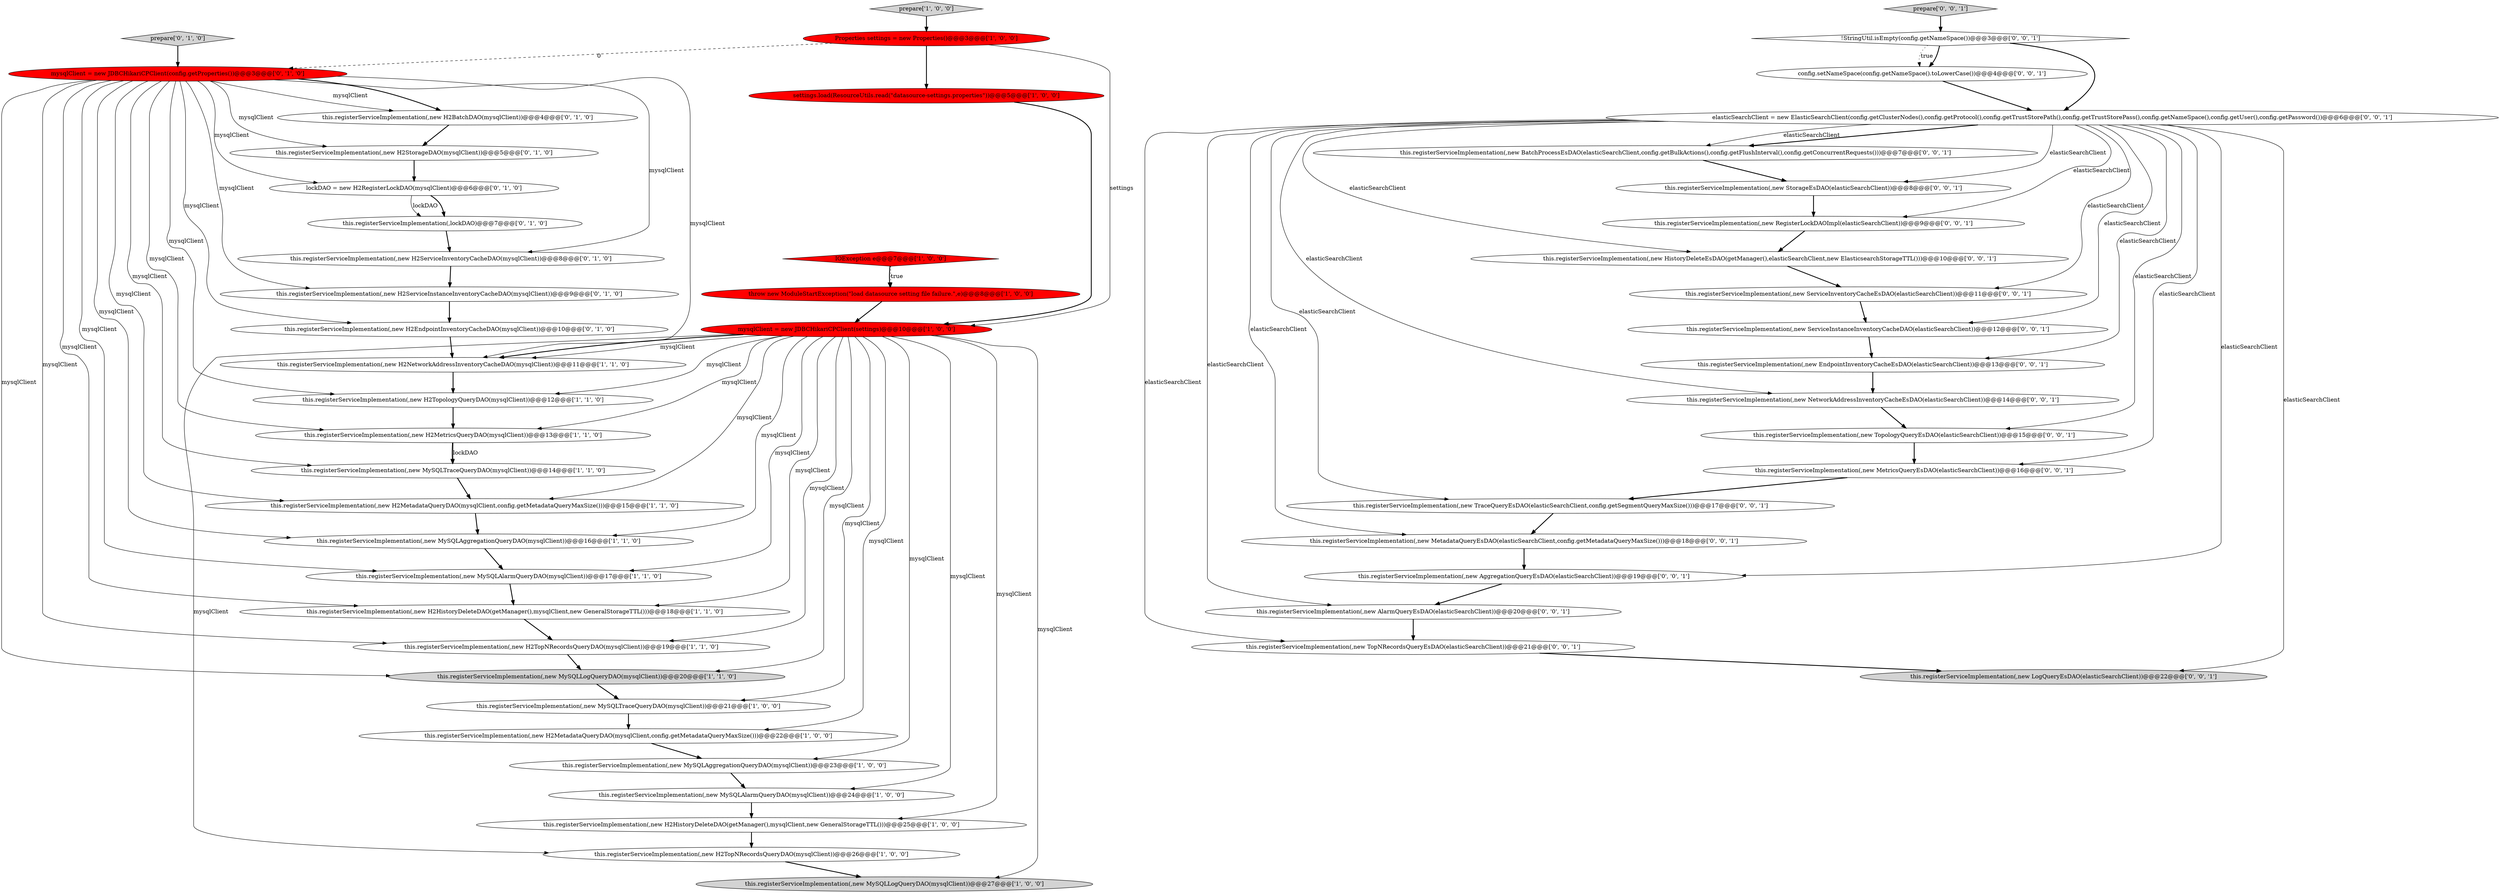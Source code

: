 digraph {
16 [style = filled, label = "this.registerServiceImplementation(,new MySQLLogQueryDAO(mysqlClient))@@@20@@@['1', '1', '0']", fillcolor = lightgray, shape = ellipse image = "AAA0AAABBB1BBB"];
47 [style = filled, label = "this.registerServiceImplementation(,new TopNRecordsQueryEsDAO(elasticSearchClient))@@@21@@@['0', '0', '1']", fillcolor = white, shape = ellipse image = "AAA0AAABBB3BBB"];
7 [style = filled, label = "this.registerServiceImplementation(,new MySQLTraceQueryDAO(mysqlClient))@@@21@@@['1', '0', '0']", fillcolor = white, shape = ellipse image = "AAA0AAABBB1BBB"];
11 [style = filled, label = "prepare['1', '0', '0']", fillcolor = lightgray, shape = diamond image = "AAA0AAABBB1BBB"];
24 [style = filled, label = "mysqlClient = new JDBCHikariCPClient(config.getProperties())@@@3@@@['0', '1', '0']", fillcolor = red, shape = ellipse image = "AAA1AAABBB2BBB"];
23 [style = filled, label = "prepare['0', '1', '0']", fillcolor = lightgray, shape = diamond image = "AAA0AAABBB2BBB"];
43 [style = filled, label = "this.registerServiceImplementation(,new ServiceInstanceInventoryCacheDAO(elasticSearchClient))@@@12@@@['0', '0', '1']", fillcolor = white, shape = ellipse image = "AAA0AAABBB3BBB"];
21 [style = filled, label = "this.registerServiceImplementation(,new H2MetadataQueryDAO(mysqlClient,config.getMetadataQueryMaxSize()))@@@22@@@['1', '0', '0']", fillcolor = white, shape = ellipse image = "AAA0AAABBB1BBB"];
41 [style = filled, label = "this.registerServiceImplementation(,new ServiceInventoryCacheEsDAO(elasticSearchClient))@@@11@@@['0', '0', '1']", fillcolor = white, shape = ellipse image = "AAA0AAABBB3BBB"];
9 [style = filled, label = "this.registerServiceImplementation(,new MySQLAggregationQueryDAO(mysqlClient))@@@16@@@['1', '1', '0']", fillcolor = white, shape = ellipse image = "AAA0AAABBB1BBB"];
5 [style = filled, label = "this.registerServiceImplementation(,new H2TopologyQueryDAO(mysqlClient))@@@12@@@['1', '1', '0']", fillcolor = white, shape = ellipse image = "AAA0AAABBB1BBB"];
29 [style = filled, label = "this.registerServiceImplementation(,new H2EndpointInventoryCacheDAO(mysqlClient))@@@10@@@['0', '1', '0']", fillcolor = white, shape = ellipse image = "AAA0AAABBB2BBB"];
37 [style = filled, label = "this.registerServiceImplementation(,new RegisterLockDAOImpl(elasticSearchClient))@@@9@@@['0', '0', '1']", fillcolor = white, shape = ellipse image = "AAA0AAABBB3BBB"];
40 [style = filled, label = "this.registerServiceImplementation(,new StorageEsDAO(elasticSearchClient))@@@8@@@['0', '0', '1']", fillcolor = white, shape = ellipse image = "AAA0AAABBB3BBB"];
45 [style = filled, label = "this.registerServiceImplementation(,new EndpointInventoryCacheEsDAO(elasticSearchClient))@@@13@@@['0', '0', '1']", fillcolor = white, shape = ellipse image = "AAA0AAABBB3BBB"];
13 [style = filled, label = "this.registerServiceImplementation(,new H2HistoryDeleteDAO(getManager(),mysqlClient,new GeneralStorageTTL()))@@@18@@@['1', '1', '0']", fillcolor = white, shape = ellipse image = "AAA0AAABBB1BBB"];
18 [style = filled, label = "throw new ModuleStartException(\"load datasource setting file failure.\",e)@@@8@@@['1', '0', '0']", fillcolor = red, shape = ellipse image = "AAA1AAABBB1BBB"];
15 [style = filled, label = "this.registerServiceImplementation(,new MySQLLogQueryDAO(mysqlClient))@@@27@@@['1', '0', '0']", fillcolor = lightgray, shape = ellipse image = "AAA0AAABBB1BBB"];
49 [style = filled, label = "this.registerServiceImplementation(,new MetadataQueryEsDAO(elasticSearchClient,config.getMetadataQueryMaxSize()))@@@18@@@['0', '0', '1']", fillcolor = white, shape = ellipse image = "AAA0AAABBB3BBB"];
51 [style = filled, label = "this.registerServiceImplementation(,new TopologyQueryEsDAO(elasticSearchClient))@@@15@@@['0', '0', '1']", fillcolor = white, shape = ellipse image = "AAA0AAABBB3BBB"];
48 [style = filled, label = "this.registerServiceImplementation(,new TraceQueryEsDAO(elasticSearchClient,config.getSegmentQueryMaxSize()))@@@17@@@['0', '0', '1']", fillcolor = white, shape = ellipse image = "AAA0AAABBB3BBB"];
19 [style = filled, label = "IOException e@@@7@@@['1', '0', '0']", fillcolor = red, shape = diamond image = "AAA1AAABBB1BBB"];
46 [style = filled, label = "this.registerServiceImplementation(,new LogQueryEsDAO(elasticSearchClient))@@@22@@@['0', '0', '1']", fillcolor = lightgray, shape = ellipse image = "AAA0AAABBB3BBB"];
17 [style = filled, label = "this.registerServiceImplementation(,new MySQLAlarmQueryDAO(mysqlClient))@@@24@@@['1', '0', '0']", fillcolor = white, shape = ellipse image = "AAA0AAABBB1BBB"];
36 [style = filled, label = "this.registerServiceImplementation(,new AggregationQueryEsDAO(elasticSearchClient))@@@19@@@['0', '0', '1']", fillcolor = white, shape = ellipse image = "AAA0AAABBB3BBB"];
31 [style = filled, label = "this.registerServiceImplementation(,new H2StorageDAO(mysqlClient))@@@5@@@['0', '1', '0']", fillcolor = white, shape = ellipse image = "AAA0AAABBB2BBB"];
10 [style = filled, label = "this.registerServiceImplementation(,new H2MetadataQueryDAO(mysqlClient,config.getMetadataQueryMaxSize()))@@@15@@@['1', '1', '0']", fillcolor = white, shape = ellipse image = "AAA0AAABBB1BBB"];
50 [style = filled, label = "this.registerServiceImplementation(,new NetworkAddressInventoryCacheEsDAO(elasticSearchClient))@@@14@@@['0', '0', '1']", fillcolor = white, shape = ellipse image = "AAA0AAABBB3BBB"];
34 [style = filled, label = "this.registerServiceImplementation(,new BatchProcessEsDAO(elasticSearchClient,config.getBulkActions(),config.getFlushInterval(),config.getConcurrentRequests()))@@@7@@@['0', '0', '1']", fillcolor = white, shape = ellipse image = "AAA0AAABBB3BBB"];
6 [style = filled, label = "this.registerServiceImplementation(,new MySQLAlarmQueryDAO(mysqlClient))@@@17@@@['1', '1', '0']", fillcolor = white, shape = ellipse image = "AAA0AAABBB1BBB"];
35 [style = filled, label = "this.registerServiceImplementation(,new MetricsQueryEsDAO(elasticSearchClient))@@@16@@@['0', '0', '1']", fillcolor = white, shape = ellipse image = "AAA0AAABBB3BBB"];
20 [style = filled, label = "this.registerServiceImplementation(,new H2NetworkAddressInventoryCacheDAO(mysqlClient))@@@11@@@['1', '1', '0']", fillcolor = white, shape = ellipse image = "AAA0AAABBB1BBB"];
27 [style = filled, label = "this.registerServiceImplementation(,lockDAO)@@@7@@@['0', '1', '0']", fillcolor = white, shape = ellipse image = "AAA0AAABBB2BBB"];
14 [style = filled, label = "this.registerServiceImplementation(,new H2TopNRecordsQueryDAO(mysqlClient))@@@19@@@['1', '1', '0']", fillcolor = white, shape = ellipse image = "AAA0AAABBB1BBB"];
4 [style = filled, label = "settings.load(ResourceUtils.read(\"datasource-settings.properties\"))@@@5@@@['1', '0', '0']", fillcolor = red, shape = ellipse image = "AAA1AAABBB1BBB"];
26 [style = filled, label = "this.registerServiceImplementation(,new H2ServiceInstanceInventoryCacheDAO(mysqlClient))@@@9@@@['0', '1', '0']", fillcolor = white, shape = ellipse image = "AAA0AAABBB2BBB"];
3 [style = filled, label = "this.registerServiceImplementation(,new MySQLTraceQueryDAO(mysqlClient))@@@14@@@['1', '1', '0']", fillcolor = white, shape = ellipse image = "AAA0AAABBB1BBB"];
22 [style = filled, label = "Properties settings = new Properties()@@@3@@@['1', '0', '0']", fillcolor = red, shape = ellipse image = "AAA1AAABBB1BBB"];
42 [style = filled, label = "this.registerServiceImplementation(,new HistoryDeleteEsDAO(getManager(),elasticSearchClient,new ElasticsearchStorageTTL()))@@@10@@@['0', '0', '1']", fillcolor = white, shape = ellipse image = "AAA0AAABBB3BBB"];
12 [style = filled, label = "mysqlClient = new JDBCHikariCPClient(settings)@@@10@@@['1', '0', '0']", fillcolor = red, shape = ellipse image = "AAA1AAABBB1BBB"];
44 [style = filled, label = "this.registerServiceImplementation(,new AlarmQueryEsDAO(elasticSearchClient))@@@20@@@['0', '0', '1']", fillcolor = white, shape = ellipse image = "AAA0AAABBB3BBB"];
2 [style = filled, label = "this.registerServiceImplementation(,new H2MetricsQueryDAO(mysqlClient))@@@13@@@['1', '1', '0']", fillcolor = white, shape = ellipse image = "AAA0AAABBB1BBB"];
33 [style = filled, label = "config.setNameSpace(config.getNameSpace().toLowerCase())@@@4@@@['0', '0', '1']", fillcolor = white, shape = ellipse image = "AAA0AAABBB3BBB"];
39 [style = filled, label = "prepare['0', '0', '1']", fillcolor = lightgray, shape = diamond image = "AAA0AAABBB3BBB"];
8 [style = filled, label = "this.registerServiceImplementation(,new H2TopNRecordsQueryDAO(mysqlClient))@@@26@@@['1', '0', '0']", fillcolor = white, shape = ellipse image = "AAA0AAABBB1BBB"];
1 [style = filled, label = "this.registerServiceImplementation(,new H2HistoryDeleteDAO(getManager(),mysqlClient,new GeneralStorageTTL()))@@@25@@@['1', '0', '0']", fillcolor = white, shape = ellipse image = "AAA0AAABBB1BBB"];
25 [style = filled, label = "lockDAO = new H2RegisterLockDAO(mysqlClient)@@@6@@@['0', '1', '0']", fillcolor = white, shape = ellipse image = "AAA0AAABBB2BBB"];
38 [style = filled, label = "elasticSearchClient = new ElasticSearchClient(config.getClusterNodes(),config.getProtocol(),config.getTrustStorePath(),config.getTrustStorePass(),config.getNameSpace(),config.getUser(),config.getPassword())@@@6@@@['0', '0', '1']", fillcolor = white, shape = ellipse image = "AAA0AAABBB3BBB"];
28 [style = filled, label = "this.registerServiceImplementation(,new H2ServiceInventoryCacheDAO(mysqlClient))@@@8@@@['0', '1', '0']", fillcolor = white, shape = ellipse image = "AAA0AAABBB2BBB"];
30 [style = filled, label = "this.registerServiceImplementation(,new H2BatchDAO(mysqlClient))@@@4@@@['0', '1', '0']", fillcolor = white, shape = ellipse image = "AAA0AAABBB2BBB"];
0 [style = filled, label = "this.registerServiceImplementation(,new MySQLAggregationQueryDAO(mysqlClient))@@@23@@@['1', '0', '0']", fillcolor = white, shape = ellipse image = "AAA0AAABBB1BBB"];
32 [style = filled, label = "!StringUtil.isEmpty(config.getNameSpace())@@@3@@@['0', '0', '1']", fillcolor = white, shape = diamond image = "AAA0AAABBB3BBB"];
35->48 [style = bold, label=""];
42->41 [style = bold, label=""];
27->28 [style = bold, label=""];
16->7 [style = bold, label=""];
24->5 [style = solid, label="mysqlClient"];
24->30 [style = solid, label="mysqlClient"];
9->6 [style = bold, label=""];
24->30 [style = bold, label=""];
22->4 [style = bold, label=""];
24->20 [style = solid, label="mysqlClient"];
38->40 [style = solid, label="elasticSearchClient"];
24->13 [style = solid, label="mysqlClient"];
38->41 [style = solid, label="elasticSearchClient"];
38->47 [style = solid, label="elasticSearchClient"];
24->9 [style = solid, label="mysqlClient"];
44->47 [style = bold, label=""];
38->45 [style = solid, label="elasticSearchClient"];
13->14 [style = bold, label=""];
49->36 [style = bold, label=""];
40->37 [style = bold, label=""];
14->16 [style = bold, label=""];
19->18 [style = bold, label=""];
48->49 [style = bold, label=""];
38->46 [style = solid, label="elasticSearchClient"];
21->0 [style = bold, label=""];
36->44 [style = bold, label=""];
0->17 [style = bold, label=""];
24->31 [style = solid, label="mysqlClient"];
18->12 [style = bold, label=""];
24->14 [style = solid, label="mysqlClient"];
12->10 [style = solid, label="mysqlClient"];
51->35 [style = bold, label=""];
12->20 [style = solid, label="mysqlClient"];
12->13 [style = solid, label="mysqlClient"];
43->45 [style = bold, label=""];
38->50 [style = solid, label="elasticSearchClient"];
12->2 [style = solid, label="mysqlClient"];
38->49 [style = solid, label="elasticSearchClient"];
38->44 [style = solid, label="elasticSearchClient"];
38->36 [style = solid, label="elasticSearchClient"];
25->27 [style = bold, label=""];
3->10 [style = bold, label=""];
29->20 [style = bold, label=""];
2->3 [style = solid, label="lockDAO"];
24->2 [style = solid, label="mysqlClient"];
38->37 [style = solid, label="elasticSearchClient"];
12->1 [style = solid, label="mysqlClient"];
12->7 [style = solid, label="mysqlClient"];
12->17 [style = solid, label="mysqlClient"];
41->43 [style = bold, label=""];
12->21 [style = solid, label="mysqlClient"];
12->9 [style = solid, label="mysqlClient"];
31->25 [style = bold, label=""];
1->8 [style = bold, label=""];
8->15 [style = bold, label=""];
17->1 [style = bold, label=""];
34->40 [style = bold, label=""];
38->35 [style = solid, label="elasticSearchClient"];
2->3 [style = bold, label=""];
12->14 [style = solid, label="mysqlClient"];
19->18 [style = dotted, label="true"];
12->20 [style = bold, label=""];
12->16 [style = solid, label="mysqlClient"];
28->26 [style = bold, label=""];
24->28 [style = solid, label="mysqlClient"];
25->27 [style = solid, label="lockDAO"];
38->42 [style = solid, label="elasticSearchClient"];
32->33 [style = bold, label=""];
32->33 [style = dotted, label="true"];
22->24 [style = dashed, label="0"];
12->6 [style = solid, label="mysqlClient"];
12->5 [style = solid, label="mysqlClient"];
24->26 [style = solid, label="mysqlClient"];
30->31 [style = bold, label=""];
6->13 [style = bold, label=""];
39->32 [style = bold, label=""];
38->34 [style = bold, label=""];
24->3 [style = solid, label="mysqlClient"];
11->22 [style = bold, label=""];
12->8 [style = solid, label="mysqlClient"];
4->12 [style = bold, label=""];
24->29 [style = solid, label="mysqlClient"];
10->9 [style = bold, label=""];
22->12 [style = solid, label="settings"];
38->51 [style = solid, label="elasticSearchClient"];
37->42 [style = bold, label=""];
38->48 [style = solid, label="elasticSearchClient"];
12->0 [style = solid, label="mysqlClient"];
26->29 [style = bold, label=""];
38->43 [style = solid, label="elasticSearchClient"];
47->46 [style = bold, label=""];
24->6 [style = solid, label="mysqlClient"];
24->10 [style = solid, label="mysqlClient"];
38->34 [style = solid, label="elasticSearchClient"];
20->5 [style = bold, label=""];
32->38 [style = bold, label=""];
5->2 [style = bold, label=""];
23->24 [style = bold, label=""];
24->16 [style = solid, label="mysqlClient"];
45->50 [style = bold, label=""];
50->51 [style = bold, label=""];
7->21 [style = bold, label=""];
33->38 [style = bold, label=""];
12->15 [style = solid, label="mysqlClient"];
24->25 [style = solid, label="mysqlClient"];
}
